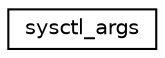 digraph "Graphical Class Hierarchy"
{
 // LATEX_PDF_SIZE
  edge [fontname="Helvetica",fontsize="10",labelfontname="Helvetica",labelfontsize="10"];
  node [fontname="Helvetica",fontsize="10",shape=record];
  rankdir="LR";
  Node0 [label="sysctl_args",height=0.2,width=0.4,color="black", fillcolor="white", style="filled",URL="$structsysctl__args.html",tooltip=" "];
}
